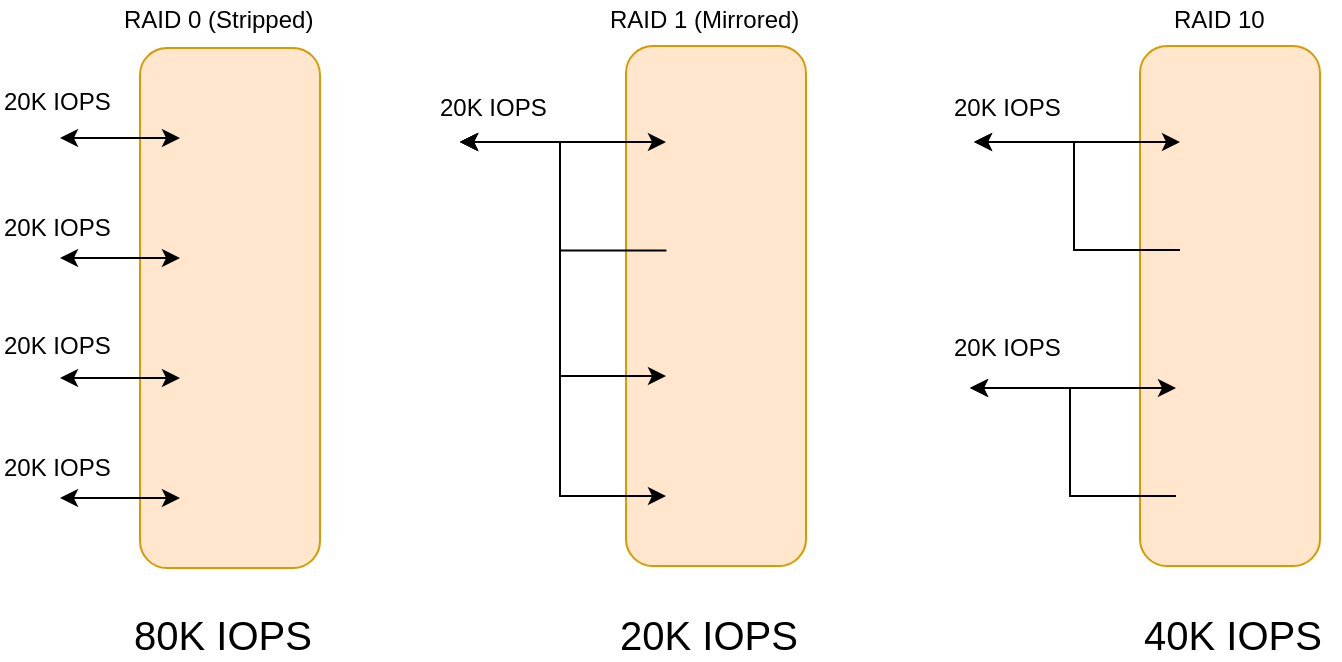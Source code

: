 <mxfile version="10.6.8" type="github"><diagram id="wCjiomODuqWNaCwLx75H" name="Page-1"><mxGraphModel dx="754" dy="465" grid="1" gridSize="10" guides="1" tooltips="1" connect="1" arrows="1" fold="1" page="1" pageScale="1" pageWidth="827" pageHeight="1169" math="0" shadow="0"><root><mxCell id="0"/><mxCell id="1" parent="0"/><mxCell id="ZXE97LQRC1oexTj7zeFY-5" value="" style="rounded=1;whiteSpace=wrap;html=1;fillColor=#ffe6cc;strokeColor=#d79b00;" parent="1" vertex="1"><mxGeometry x="195" y="101" width="90" height="260" as="geometry"/></mxCell><mxCell id="ZXE97LQRC1oexTj7zeFY-6" style="edgeStyle=orthogonalEdgeStyle;rounded=0;orthogonalLoop=1;jettySize=auto;html=1;exitX=0;exitY=0.5;exitDx=0;exitDy=0;startArrow=classic;startFill=1;endArrow=classic;endFill=1;" parent="1" source="ZXE97LQRC1oexTj7zeFY-1" edge="1"><mxGeometry relative="1" as="geometry"><mxPoint x="155" y="146" as="targetPoint"/></mxGeometry></mxCell><mxCell id="ZXE97LQRC1oexTj7zeFY-1" value="" style="shape=image;html=1;verticalAlign=top;verticalLabelPosition=bottom;labelBackgroundColor=#ffffff;imageAspect=0;aspect=fixed;image=https://cdn1.iconfinder.com/data/icons/social-shade-rounded-rects/512/aws-128.png" parent="1" vertex="1"><mxGeometry x="215" y="121" width="50" height="50" as="geometry"/></mxCell><mxCell id="ZXE97LQRC1oexTj7zeFY-7" style="edgeStyle=orthogonalEdgeStyle;rounded=0;orthogonalLoop=1;jettySize=auto;html=1;exitX=0;exitY=0.5;exitDx=0;exitDy=0;startArrow=classic;startFill=1;" parent="1" source="ZXE97LQRC1oexTj7zeFY-2" edge="1"><mxGeometry relative="1" as="geometry"><mxPoint x="155" y="206" as="targetPoint"/></mxGeometry></mxCell><mxCell id="ZXE97LQRC1oexTj7zeFY-2" value="" style="shape=image;html=1;verticalAlign=top;verticalLabelPosition=bottom;labelBackgroundColor=#ffffff;imageAspect=0;aspect=fixed;image=https://cdn1.iconfinder.com/data/icons/social-shade-rounded-rects/512/aws-128.png" parent="1" vertex="1"><mxGeometry x="215" y="181" width="50" height="50" as="geometry"/></mxCell><mxCell id="ZXE97LQRC1oexTj7zeFY-8" style="edgeStyle=orthogonalEdgeStyle;rounded=0;orthogonalLoop=1;jettySize=auto;html=1;exitX=0;exitY=0.5;exitDx=0;exitDy=0;startArrow=classic;startFill=1;" parent="1" source="ZXE97LQRC1oexTj7zeFY-3" edge="1"><mxGeometry relative="1" as="geometry"><mxPoint x="155" y="266" as="targetPoint"/></mxGeometry></mxCell><mxCell id="ZXE97LQRC1oexTj7zeFY-3" value="" style="shape=image;html=1;verticalAlign=top;verticalLabelPosition=bottom;labelBackgroundColor=#ffffff;imageAspect=0;aspect=fixed;image=https://cdn1.iconfinder.com/data/icons/social-shade-rounded-rects/512/aws-128.png" parent="1" vertex="1"><mxGeometry x="215" y="241" width="50" height="50" as="geometry"/></mxCell><mxCell id="ZXE97LQRC1oexTj7zeFY-9" style="edgeStyle=orthogonalEdgeStyle;rounded=0;orthogonalLoop=1;jettySize=auto;html=1;exitX=0;exitY=0.5;exitDx=0;exitDy=0;startArrow=classic;startFill=1;" parent="1" source="ZXE97LQRC1oexTj7zeFY-4" edge="1"><mxGeometry relative="1" as="geometry"><mxPoint x="155" y="326" as="targetPoint"/></mxGeometry></mxCell><mxCell id="ZXE97LQRC1oexTj7zeFY-4" value="" style="shape=image;html=1;verticalAlign=top;verticalLabelPosition=bottom;labelBackgroundColor=#ffffff;imageAspect=0;aspect=fixed;image=https://cdn1.iconfinder.com/data/icons/social-shade-rounded-rects/512/aws-128.png" parent="1" vertex="1"><mxGeometry x="215" y="301" width="50" height="50" as="geometry"/></mxCell><mxCell id="ZXE97LQRC1oexTj7zeFY-10" value="RAID 0 (Stripped)" style="text;html=1;resizable=0;points=[];autosize=1;align=left;verticalAlign=top;spacingTop=-4;" parent="1" vertex="1"><mxGeometry x="185" y="77" width="110" height="20" as="geometry"/></mxCell><mxCell id="ZXE97LQRC1oexTj7zeFY-11" value="" style="rounded=1;whiteSpace=wrap;html=1;fillColor=#ffe6cc;strokeColor=#d79b00;" parent="1" vertex="1"><mxGeometry x="438" y="100" width="90" height="260" as="geometry"/></mxCell><mxCell id="ZXE97LQRC1oexTj7zeFY-25" style="edgeStyle=orthogonalEdgeStyle;rounded=0;orthogonalLoop=1;jettySize=auto;html=1;exitX=0;exitY=0.5;exitDx=0;exitDy=0;startArrow=classic;startFill=1;endArrow=classic;endFill=1;" parent="1" edge="1"><mxGeometry relative="1" as="geometry"><mxPoint x="355" y="148" as="targetPoint"/><mxPoint x="458" y="148" as="sourcePoint"/></mxGeometry></mxCell><mxCell id="ZXE97LQRC1oexTj7zeFY-13" value="" style="shape=image;html=1;verticalAlign=top;verticalLabelPosition=bottom;labelBackgroundColor=#ffffff;imageAspect=0;aspect=fixed;image=https://cdn1.iconfinder.com/data/icons/social-shade-rounded-rects/512/aws-128.png" parent="1" vertex="1"><mxGeometry x="458" y="123" width="50" height="50" as="geometry"/></mxCell><mxCell id="5Q1jfCggZvSPSPMSzJYa-1" style="edgeStyle=orthogonalEdgeStyle;rounded=0;orthogonalLoop=1;jettySize=auto;html=1;exitX=0;exitY=0.5;exitDx=0;exitDy=0;" parent="1" edge="1"><mxGeometry relative="1" as="geometry"><mxPoint x="355" y="148" as="targetPoint"/><mxPoint x="458.2" y="202.2" as="sourcePoint"/><Array as="points"><mxPoint x="405" y="202"/><mxPoint x="405" y="148"/></Array></mxGeometry></mxCell><mxCell id="ZXE97LQRC1oexTj7zeFY-15" value="" style="shape=image;html=1;verticalAlign=top;verticalLabelPosition=bottom;labelBackgroundColor=#ffffff;imageAspect=0;aspect=fixed;image=https://cdn1.iconfinder.com/data/icons/social-shade-rounded-rects/512/aws-128.png" parent="1" vertex="1"><mxGeometry x="458" y="180" width="50" height="50" as="geometry"/></mxCell><mxCell id="ZXE97LQRC1oexTj7zeFY-23" style="edgeStyle=orthogonalEdgeStyle;rounded=0;orthogonalLoop=1;jettySize=auto;html=1;exitX=0;exitY=0.5;exitDx=0;exitDy=0;startArrow=classic;startFill=1;endArrow=classic;endFill=1;" parent="1" edge="1"><mxGeometry relative="1" as="geometry"><mxPoint x="355" y="148" as="targetPoint"/><mxPoint x="458" y="265" as="sourcePoint"/><Array as="points"><mxPoint x="405" y="265"/><mxPoint x="405" y="148"/></Array></mxGeometry></mxCell><mxCell id="ZXE97LQRC1oexTj7zeFY-17" value="" style="shape=image;html=1;verticalAlign=top;verticalLabelPosition=bottom;labelBackgroundColor=#ffffff;imageAspect=0;aspect=fixed;image=https://cdn1.iconfinder.com/data/icons/social-shade-rounded-rects/512/aws-128.png" parent="1" vertex="1"><mxGeometry x="458" y="240" width="50" height="50" as="geometry"/></mxCell><mxCell id="ZXE97LQRC1oexTj7zeFY-24" style="edgeStyle=orthogonalEdgeStyle;rounded=0;orthogonalLoop=1;jettySize=auto;html=1;exitX=0;exitY=0.5;exitDx=0;exitDy=0;startArrow=classic;startFill=1;endArrow=classic;endFill=1;" parent="1" source="ZXE97LQRC1oexTj7zeFY-19" edge="1"><mxGeometry relative="1" as="geometry"><mxPoint x="355" y="148" as="targetPoint"/><Array as="points"><mxPoint x="405" y="325"/><mxPoint x="405" y="148"/></Array></mxGeometry></mxCell><mxCell id="ZXE97LQRC1oexTj7zeFY-19" value="" style="shape=image;html=1;verticalAlign=top;verticalLabelPosition=bottom;labelBackgroundColor=#ffffff;imageAspect=0;aspect=fixed;image=https://cdn1.iconfinder.com/data/icons/social-shade-rounded-rects/512/aws-128.png" parent="1" vertex="1"><mxGeometry x="458" y="300" width="50" height="50" as="geometry"/></mxCell><mxCell id="ZXE97LQRC1oexTj7zeFY-20" value="RAID 1 (Mirrored)" style="text;html=1;resizable=0;points=[];autosize=1;align=left;verticalAlign=top;spacingTop=-4;" parent="1" vertex="1"><mxGeometry x="428" y="77" width="110" height="20" as="geometry"/></mxCell><mxCell id="5Q1jfCggZvSPSPMSzJYa-2" value="20K IOPS" style="text;html=1;resizable=0;points=[];autosize=1;align=left;verticalAlign=top;spacingTop=-4;" parent="1" vertex="1"><mxGeometry x="125" y="118" width="70" height="20" as="geometry"/></mxCell><mxCell id="5Q1jfCggZvSPSPMSzJYa-3" value="20K IOPS" style="text;html=1;resizable=0;points=[];autosize=1;align=left;verticalAlign=top;spacingTop=-4;" parent="1" vertex="1"><mxGeometry x="125" y="181" width="70" height="20" as="geometry"/></mxCell><mxCell id="5Q1jfCggZvSPSPMSzJYa-4" value="20K IOPS" style="text;html=1;resizable=0;points=[];autosize=1;align=left;verticalAlign=top;spacingTop=-4;" parent="1" vertex="1"><mxGeometry x="125" y="240" width="70" height="20" as="geometry"/></mxCell><mxCell id="5Q1jfCggZvSPSPMSzJYa-5" value="20K IOPS" style="text;html=1;resizable=0;points=[];autosize=1;align=left;verticalAlign=top;spacingTop=-4;" parent="1" vertex="1"><mxGeometry x="125" y="301" width="70" height="20" as="geometry"/></mxCell><mxCell id="5Q1jfCggZvSPSPMSzJYa-7" value="20K IOPS" style="text;html=1;resizable=0;points=[];autosize=1;align=left;verticalAlign=top;spacingTop=-4;" parent="1" vertex="1"><mxGeometry x="343" y="121" width="70" height="20" as="geometry"/></mxCell><mxCell id="5Q1jfCggZvSPSPMSzJYa-9" value="" style="rounded=1;whiteSpace=wrap;html=1;fillColor=#ffe6cc;strokeColor=#d79b00;" parent="1" vertex="1"><mxGeometry x="695" y="100" width="90" height="260" as="geometry"/></mxCell><mxCell id="5Q1jfCggZvSPSPMSzJYa-10" style="edgeStyle=orthogonalEdgeStyle;rounded=0;orthogonalLoop=1;jettySize=auto;html=1;exitX=0;exitY=0.5;exitDx=0;exitDy=0;startArrow=classic;startFill=1;endArrow=classic;endFill=1;" parent="1" edge="1"><mxGeometry relative="1" as="geometry"><mxPoint x="612" y="148" as="targetPoint"/><mxPoint x="715" y="148" as="sourcePoint"/></mxGeometry></mxCell><mxCell id="5Q1jfCggZvSPSPMSzJYa-11" value="" style="shape=image;html=1;verticalAlign=top;verticalLabelPosition=bottom;labelBackgroundColor=#ffffff;imageAspect=0;aspect=fixed;image=https://cdn1.iconfinder.com/data/icons/social-shade-rounded-rects/512/aws-128.png" parent="1" vertex="1"><mxGeometry x="715" y="123" width="50" height="50" as="geometry"/></mxCell><mxCell id="5Q1jfCggZvSPSPMSzJYa-12" style="edgeStyle=orthogonalEdgeStyle;rounded=0;orthogonalLoop=1;jettySize=auto;html=1;exitX=0;exitY=0.5;exitDx=0;exitDy=0;" parent="1" edge="1"><mxGeometry relative="1" as="geometry"><mxPoint x="612" y="148" as="targetPoint"/><mxPoint x="715" y="202" as="sourcePoint"/><Array as="points"><mxPoint x="662" y="202"/><mxPoint x="662" y="148"/></Array></mxGeometry></mxCell><mxCell id="5Q1jfCggZvSPSPMSzJYa-13" value="" style="shape=image;html=1;verticalAlign=top;verticalLabelPosition=bottom;labelBackgroundColor=#ffffff;imageAspect=0;aspect=fixed;image=https://cdn1.iconfinder.com/data/icons/social-shade-rounded-rects/512/aws-128.png" parent="1" vertex="1"><mxGeometry x="715" y="180" width="50" height="50" as="geometry"/></mxCell><mxCell id="5Q1jfCggZvSPSPMSzJYa-15" value="" style="shape=image;html=1;verticalAlign=top;verticalLabelPosition=bottom;labelBackgroundColor=#ffffff;imageAspect=0;aspect=fixed;image=https://cdn1.iconfinder.com/data/icons/social-shade-rounded-rects/512/aws-128.png" parent="1" vertex="1"><mxGeometry x="715" y="240" width="50" height="50" as="geometry"/></mxCell><mxCell id="5Q1jfCggZvSPSPMSzJYa-17" value="" style="shape=image;html=1;verticalAlign=top;verticalLabelPosition=bottom;labelBackgroundColor=#ffffff;imageAspect=0;aspect=fixed;image=https://cdn1.iconfinder.com/data/icons/social-shade-rounded-rects/512/aws-128.png" parent="1" vertex="1"><mxGeometry x="715" y="300" width="50" height="50" as="geometry"/></mxCell><mxCell id="5Q1jfCggZvSPSPMSzJYa-18" value="RAID 10&amp;nbsp;" style="text;html=1;resizable=0;points=[];autosize=1;align=left;verticalAlign=top;spacingTop=-4;" parent="1" vertex="1"><mxGeometry x="710" y="77" width="60" height="20" as="geometry"/></mxCell><mxCell id="5Q1jfCggZvSPSPMSzJYa-19" value="20K IOPS" style="text;html=1;resizable=0;points=[];autosize=1;align=left;verticalAlign=top;spacingTop=-4;" parent="1" vertex="1"><mxGeometry x="600" y="121" width="70" height="20" as="geometry"/></mxCell><mxCell id="5Q1jfCggZvSPSPMSzJYa-20" style="edgeStyle=orthogonalEdgeStyle;rounded=0;orthogonalLoop=1;jettySize=auto;html=1;exitX=0;exitY=0.5;exitDx=0;exitDy=0;startArrow=classic;startFill=1;endArrow=classic;endFill=1;" parent="1" edge="1"><mxGeometry relative="1" as="geometry"><mxPoint x="610" y="271" as="targetPoint"/><mxPoint x="713" y="271" as="sourcePoint"/></mxGeometry></mxCell><mxCell id="5Q1jfCggZvSPSPMSzJYa-21" style="edgeStyle=orthogonalEdgeStyle;rounded=0;orthogonalLoop=1;jettySize=auto;html=1;exitX=0;exitY=0.5;exitDx=0;exitDy=0;" parent="1" edge="1"><mxGeometry relative="1" as="geometry"><mxPoint x="610" y="271" as="targetPoint"/><mxPoint x="713" y="325" as="sourcePoint"/><Array as="points"><mxPoint x="660" y="325"/><mxPoint x="660" y="271"/></Array></mxGeometry></mxCell><mxCell id="5Q1jfCggZvSPSPMSzJYa-22" value="20K IOPS" style="text;html=1;resizable=0;points=[];autosize=1;align=left;verticalAlign=top;spacingTop=-4;" parent="1" vertex="1"><mxGeometry x="600" y="241" width="70" height="20" as="geometry"/></mxCell><mxCell id="FULUjqVXriHyjnxmAzo6-1" value="&lt;font style=&quot;font-size: 20px&quot;&gt;80K IOPS&lt;/font&gt;" style="text;html=1;resizable=0;points=[];autosize=1;align=left;verticalAlign=top;spacingTop=-4;strokeWidth=3;" vertex="1" parent="1"><mxGeometry x="190" y="380" width="100" height="20" as="geometry"/></mxCell><mxCell id="FULUjqVXriHyjnxmAzo6-2" value="&lt;font style=&quot;font-size: 20px&quot;&gt;20K IOPS&lt;/font&gt;" style="text;html=1;resizable=0;points=[];autosize=1;align=left;verticalAlign=top;spacingTop=-4;strokeWidth=3;" vertex="1" parent="1"><mxGeometry x="433" y="380" width="100" height="20" as="geometry"/></mxCell><mxCell id="FULUjqVXriHyjnxmAzo6-3" value="&lt;font style=&quot;font-size: 20px&quot;&gt;40K IOPS&lt;/font&gt;" style="text;html=1;resizable=0;points=[];autosize=1;align=left;verticalAlign=top;spacingTop=-4;strokeWidth=3;" vertex="1" parent="1"><mxGeometry x="695" y="380" width="100" height="20" as="geometry"/></mxCell></root></mxGraphModel></diagram></mxfile>